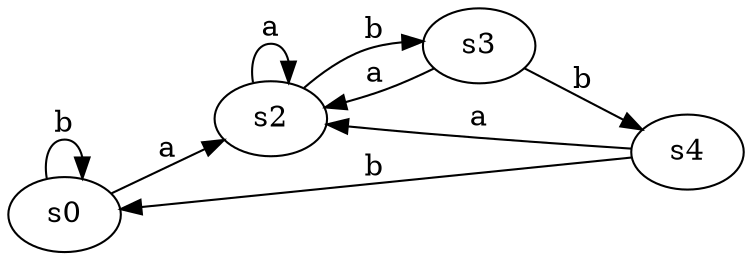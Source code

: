 digraph G {
rankdir = LR;
"s0" -> "s0"[label="b"];
"s0" -> "s2"[label="a"];
"s2" -> "s3"[label="b"];
"s2" -> "s2"[label="a"];
"s3" -> "s4"[label="b"];
"s3" -> "s2"[label="a"];
"s4" -> "s0"[label="b"];
"s4" -> "s2"[label="a"];
}
